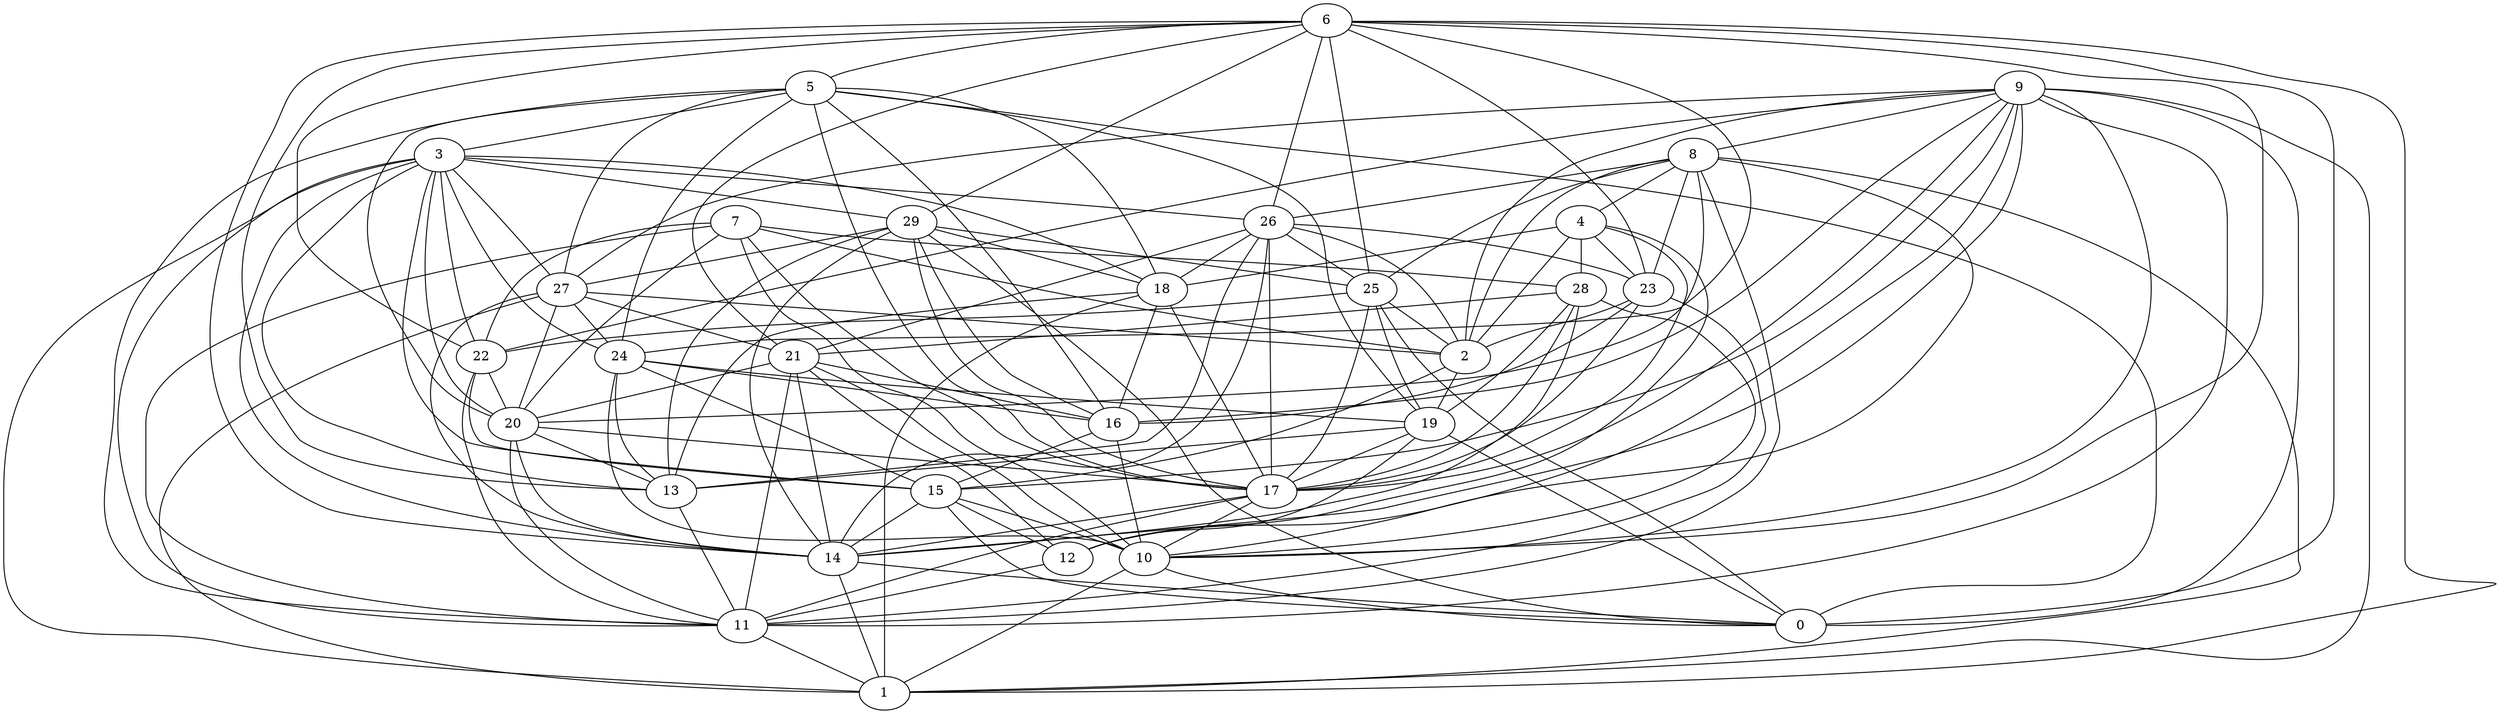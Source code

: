 digraph GG_graph {

subgraph G_graph {
edge [color = black]
"11" -> "1" [dir = none]
"18" -> "13" [dir = none]
"18" -> "1" [dir = none]
"13" -> "11" [dir = none]
"15" -> "0" [dir = none]
"29" -> "13" [dir = none]
"29" -> "18" [dir = none]
"29" -> "14" [dir = none]
"4" -> "18" [dir = none]
"4" -> "2" [dir = none]
"4" -> "28" [dir = none]
"4" -> "17" [dir = none]
"8" -> "20" [dir = none]
"8" -> "23" [dir = none]
"8" -> "4" [dir = none]
"16" -> "15" [dir = none]
"3" -> "13" [dir = none]
"3" -> "15" [dir = none]
"6" -> "5" [dir = none]
"6" -> "26" [dir = none]
"19" -> "12" [dir = none]
"26" -> "25" [dir = none]
"26" -> "14" [dir = none]
"26" -> "18" [dir = none]
"24" -> "16" [dir = none]
"24" -> "19" [dir = none]
"24" -> "15" [dir = none]
"9" -> "12" [dir = none]
"9" -> "11" [dir = none]
"9" -> "14" [dir = none]
"9" -> "22" [dir = none]
"9" -> "10" [dir = none]
"9" -> "0" [dir = none]
"9" -> "27" [dir = none]
"17" -> "14" [dir = none]
"22" -> "20" [dir = none]
"22" -> "11" [dir = none]
"27" -> "20" [dir = none]
"27" -> "24" [dir = none]
"27" -> "2" [dir = none]
"7" -> "20" [dir = none]
"7" -> "22" [dir = none]
"7" -> "17" [dir = none]
"7" -> "28" [dir = none]
"10" -> "0" [dir = none]
"5" -> "0" [dir = none]
"5" -> "19" [dir = none]
"5" -> "18" [dir = none]
"5" -> "16" [dir = none]
"23" -> "2" [dir = none]
"23" -> "11" [dir = none]
"21" -> "20" [dir = none]
"21" -> "11" [dir = none]
"21" -> "10" [dir = none]
"20" -> "13" [dir = none]
"20" -> "17" [dir = none]
"25" -> "17" [dir = none]
"2" -> "19" [dir = none]
"26" -> "17" [dir = none]
"29" -> "27" [dir = none]
"6" -> "1" [dir = none]
"9" -> "8" [dir = none]
"23" -> "16" [dir = none]
"6" -> "0" [dir = none]
"3" -> "18" [dir = none]
"26" -> "21" [dir = none]
"8" -> "10" [dir = none]
"19" -> "0" [dir = none]
"3" -> "24" [dir = none]
"29" -> "25" [dir = none]
"4" -> "12" [dir = none]
"26" -> "23" [dir = none]
"27" -> "14" [dir = none]
"19" -> "13" [dir = none]
"26" -> "13" [dir = none]
"21" -> "12" [dir = none]
"28" -> "19" [dir = none]
"7" -> "2" [dir = none]
"29" -> "0" [dir = none]
"25" -> "2" [dir = none]
"28" -> "10" [dir = none]
"6" -> "21" [dir = none]
"21" -> "14" [dir = none]
"12" -> "11" [dir = none]
"21" -> "16" [dir = none]
"6" -> "29" [dir = none]
"6" -> "10" [dir = none]
"6" -> "24" [dir = none]
"3" -> "26" [dir = none]
"5" -> "27" [dir = none]
"27" -> "1" [dir = none]
"3" -> "1" [dir = none]
"5" -> "17" [dir = none]
"6" -> "23" [dir = none]
"22" -> "15" [dir = none]
"3" -> "29" [dir = none]
"20" -> "11" [dir = none]
"26" -> "2" [dir = none]
"10" -> "1" [dir = none]
"27" -> "21" [dir = none]
"6" -> "13" [dir = none]
"3" -> "20" [dir = none]
"7" -> "10" [dir = none]
"5" -> "3" [dir = none]
"8" -> "26" [dir = none]
"3" -> "14" [dir = none]
"3" -> "22" [dir = none]
"14" -> "1" [dir = none]
"20" -> "14" [dir = none]
"6" -> "25" [dir = none]
"14" -> "0" [dir = none]
"17" -> "10" [dir = none]
"17" -> "11" [dir = none]
"8" -> "1" [dir = none]
"5" -> "20" [dir = none]
"6" -> "22" [dir = none]
"24" -> "10" [dir = none]
"15" -> "10" [dir = none]
"23" -> "17" [dir = none]
"4" -> "23" [dir = none]
"24" -> "13" [dir = none]
"25" -> "22" [dir = none]
"9" -> "16" [dir = none]
"8" -> "25" [dir = none]
"9" -> "15" [dir = none]
"16" -> "10" [dir = none]
"9" -> "2" [dir = none]
"28" -> "14" [dir = none]
"9" -> "1" [dir = none]
"18" -> "17" [dir = none]
"25" -> "0" [dir = none]
"28" -> "21" [dir = none]
"8" -> "11" [dir = none]
"15" -> "14" [dir = none]
"29" -> "16" [dir = none]
"3" -> "11" [dir = none]
"25" -> "19" [dir = none]
"19" -> "17" [dir = none]
"29" -> "17" [dir = none]
"18" -> "16" [dir = none]
"7" -> "11" [dir = none]
"28" -> "17" [dir = none]
"2" -> "15" [dir = none]
"3" -> "27" [dir = none]
"9" -> "17" [dir = none]
"5" -> "24" [dir = none]
"15" -> "12" [dir = none]
"6" -> "14" [dir = none]
"8" -> "2" [dir = none]
"5" -> "11" [dir = none]
}

}
